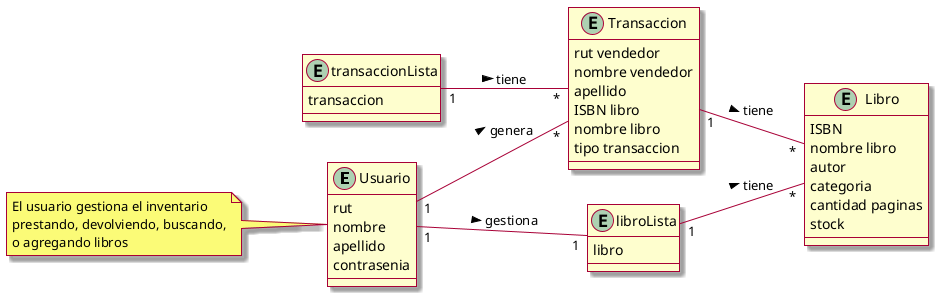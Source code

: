 @startuml
left to right direction
skin rose

entity Usuario {
rut
nombre
apellido
contrasenia
}
entity Libro {
ISBN
nombre libro
autor
categoria
cantidad paginas
stock
}
entity Transaccion {
rut vendedor
nombre vendedor
apellido
ISBN libro
nombre libro
tipo transaccion
}
entity transaccionLista {
transaccion
}
entity libroLista {
libro
}

Usuario "1"--"*" Transaccion: genera >
Transaccion "1"--"*" Libro: tiene >
Usuario "1"--"1"libroLista: gestiona >
libroLista "1"--"*" Libro: tiene >
transaccionLista "1"--"*" Transaccion: tiene >

note "El usuario gestiona el inventario\nprestando, devolviendo, buscando,\no agregando libros" as n1
n1 -- Usuario


@enduml